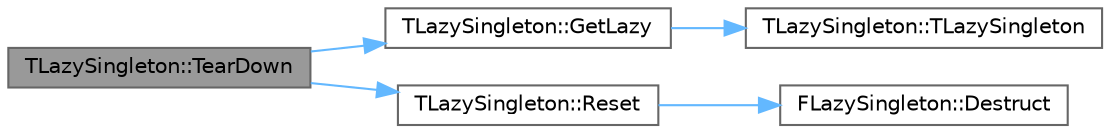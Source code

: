 digraph "TLazySingleton::TearDown"
{
 // INTERACTIVE_SVG=YES
 // LATEX_PDF_SIZE
  bgcolor="transparent";
  edge [fontname=Helvetica,fontsize=10,labelfontname=Helvetica,labelfontsize=10];
  node [fontname=Helvetica,fontsize=10,shape=box,height=0.2,width=0.4];
  rankdir="LR";
  Node1 [id="Node000001",label="TLazySingleton::TearDown",height=0.2,width=0.4,color="gray40", fillcolor="grey60", style="filled", fontcolor="black",tooltip="Destroys singleton."];
  Node1 -> Node2 [id="edge1_Node000001_Node000002",color="steelblue1",style="solid",tooltip=" "];
  Node2 [id="Node000002",label="TLazySingleton::GetLazy",height=0.2,width=0.4,color="grey40", fillcolor="white", style="filled",URL="$d7/d7a/classTLazySingleton.html#a83e47a4b028665213a4e59067f661706",tooltip=" "];
  Node2 -> Node3 [id="edge2_Node000002_Node000003",color="steelblue1",style="solid",tooltip=" "];
  Node3 [id="Node000003",label="TLazySingleton::TLazySingleton",height=0.2,width=0.4,color="grey40", fillcolor="white", style="filled",URL="$d7/d7a/classTLazySingleton.html#a2446d94765e33ba147b8ca27dfebcadd",tooltip=" "];
  Node1 -> Node4 [id="edge3_Node000001_Node000004",color="steelblue1",style="solid",tooltip=" "];
  Node4 [id="Node000004",label="TLazySingleton::Reset",height=0.2,width=0.4,color="grey40", fillcolor="white", style="filled",URL="$d7/d7a/classTLazySingleton.html#a71a2199c50cdb157015ba042f27b9d44",tooltip=" "];
  Node4 -> Node5 [id="edge4_Node000004_Node000005",color="steelblue1",style="solid",tooltip=" "];
  Node5 [id="Node000005",label="FLazySingleton::Destruct",height=0.2,width=0.4,color="grey40", fillcolor="white", style="filled",URL="$df/dec/classFLazySingleton.html#a82c96957e3b055c206f8a21f80fad684",tooltip=" "];
}
